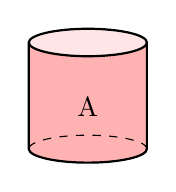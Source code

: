 \node[cylinder,draw=black,thick,aspect=0.7,minimum height=1.7cm,minimum width=1.5cm,shape border rotate=90,cylinder uses custom fill, cylinder body fill=red!30,cylinder end fill=red!10] (A) {A};
\draw[dashed]
  let \p1 = ($ (A.after bottom) - (A.before bottom) $),
      \n1 = {0.5*veclen(\x1,\y1)-\pgflinewidth},
      \p2 = ($ (A.bottom) - (A.after bottom)!.5!(A.before bottom) $),
      \n2 = {veclen(\x2,\y2)-\pgflinewidth}
in
  ([xshift=-\pgflinewidth] A.before bottom) arc [start angle=0, end angle=180,
  x radius=\n1, y radius=\n2];
